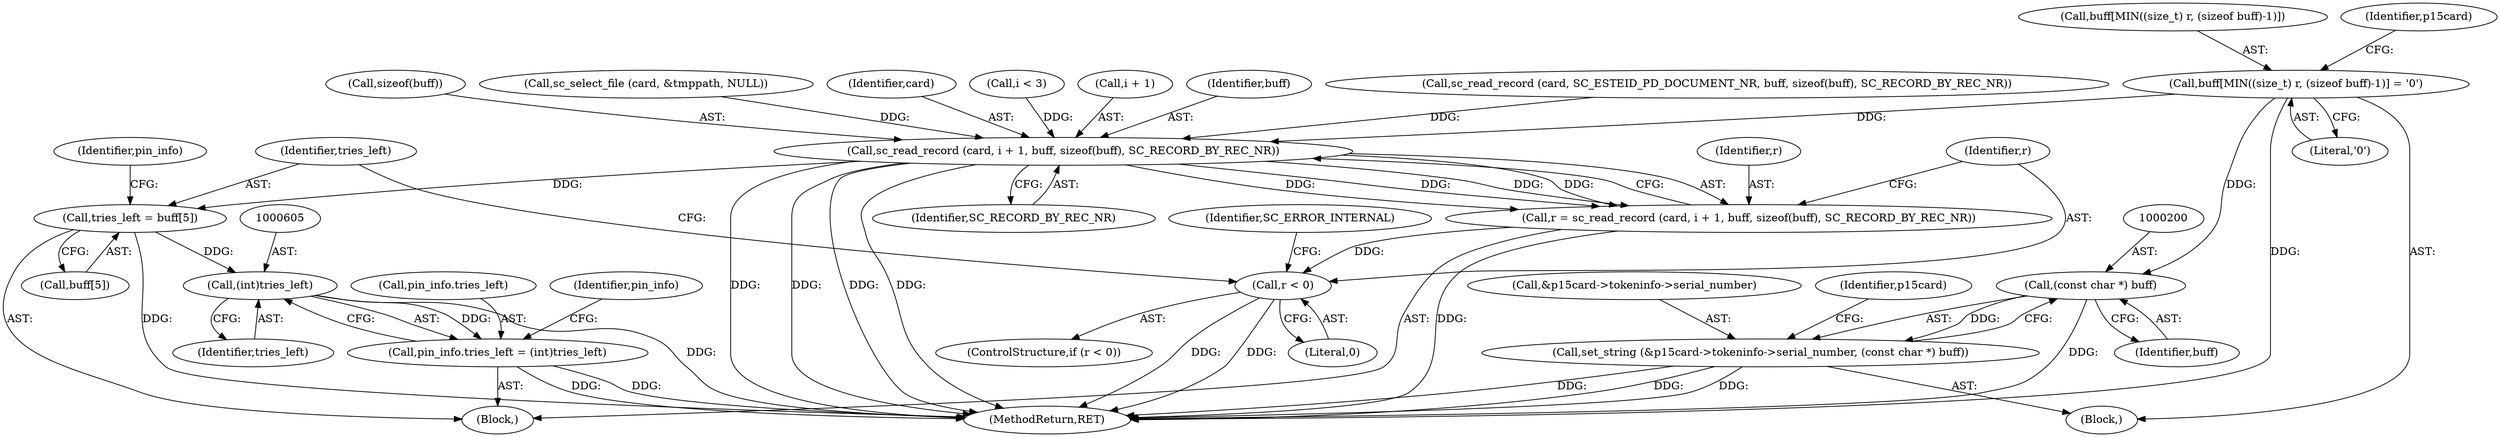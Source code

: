 digraph "0_OpenSC_360e95d45ac4123255a4c796db96337f332160ad#diff-d643a0fa169471dbf2912f4866dc49c5_4@array" {
"1000180" [label="(Call,buff[MIN((size_t) r, (sizeof buff)-1)] = '\0')"];
"1000199" [label="(Call,(const char *) buff)"];
"1000192" [label="(Call,set_string (&p15card->tokeninfo->serial_number, (const char *) buff))"];
"1000488" [label="(Call,sc_read_record (card, i + 1, buff, sizeof(buff), SC_RECORD_BY_REC_NR))"];
"1000486" [label="(Call,r = sc_read_record (card, i + 1, buff, sizeof(buff), SC_RECORD_BY_REC_NR))"];
"1000498" [label="(Call,r < 0)"];
"1000503" [label="(Call,tries_left = buff[5])"];
"1000604" [label="(Call,(int)tries_left)"];
"1000600" [label="(Call,pin_info.tries_left = (int)tries_left)"];
"1000490" [label="(Call,i + 1)"];
"1000111" [label="(Block,)"];
"1000600" [label="(Call,pin_info.tries_left = (int)tries_left)"];
"1000486" [label="(Call,r = sc_read_record (card, i + 1, buff, sizeof(buff), SC_RECORD_BY_REC_NR))"];
"1000511" [label="(Identifier,pin_info)"];
"1000493" [label="(Identifier,buff)"];
"1000192" [label="(Call,set_string (&p15card->tokeninfo->serial_number, (const char *) buff))"];
"1000496" [label="(Identifier,SC_RECORD_BY_REC_NR)"];
"1000606" [label="(Identifier,tries_left)"];
"1000191" [label="(Literal,'\0')"];
"1000500" [label="(Literal,0)"];
"1000166" [label="(Call,sc_read_record (card, SC_ESTEID_PD_DOCUMENT_NR, buff, sizeof(buff), SC_RECORD_BY_REC_NR))"];
"1000504" [label="(Identifier,tries_left)"];
"1000601" [label="(Call,pin_info.tries_left)"];
"1000834" [label="(MethodReturn,RET)"];
"1000503" [label="(Call,tries_left = buff[5])"];
"1000609" [label="(Identifier,pin_info)"];
"1000487" [label="(Identifier,r)"];
"1000201" [label="(Identifier,buff)"];
"1000193" [label="(Call,&p15card->tokeninfo->serial_number)"];
"1000494" [label="(Call,sizeof(buff))"];
"1000205" [label="(Identifier,p15card)"];
"1000435" [label="(Call,sc_select_file (card, &tmppath, NULL))"];
"1000180" [label="(Call,buff[MIN((size_t) r, (sizeof buff)-1)] = '\0')"];
"1000181" [label="(Call,buff[MIN((size_t) r, (sizeof buff)-1)])"];
"1000497" [label="(ControlStructure,if (r < 0))"];
"1000505" [label="(Call,buff[5])"];
"1000489" [label="(Identifier,card)"];
"1000196" [label="(Identifier,p15card)"];
"1000455" [label="(Block,)"];
"1000498" [label="(Call,r < 0)"];
"1000450" [label="(Call,i < 3)"];
"1000604" [label="(Call,(int)tries_left)"];
"1000488" [label="(Call,sc_read_record (card, i + 1, buff, sizeof(buff), SC_RECORD_BY_REC_NR))"];
"1000199" [label="(Call,(const char *) buff)"];
"1000502" [label="(Identifier,SC_ERROR_INTERNAL)"];
"1000499" [label="(Identifier,r)"];
"1000180" -> "1000111"  [label="AST: "];
"1000180" -> "1000191"  [label="CFG: "];
"1000181" -> "1000180"  [label="AST: "];
"1000191" -> "1000180"  [label="AST: "];
"1000196" -> "1000180"  [label="CFG: "];
"1000180" -> "1000834"  [label="DDG: "];
"1000180" -> "1000199"  [label="DDG: "];
"1000180" -> "1000488"  [label="DDG: "];
"1000199" -> "1000192"  [label="AST: "];
"1000199" -> "1000201"  [label="CFG: "];
"1000200" -> "1000199"  [label="AST: "];
"1000201" -> "1000199"  [label="AST: "];
"1000192" -> "1000199"  [label="CFG: "];
"1000199" -> "1000834"  [label="DDG: "];
"1000199" -> "1000192"  [label="DDG: "];
"1000192" -> "1000111"  [label="AST: "];
"1000193" -> "1000192"  [label="AST: "];
"1000205" -> "1000192"  [label="CFG: "];
"1000192" -> "1000834"  [label="DDG: "];
"1000192" -> "1000834"  [label="DDG: "];
"1000192" -> "1000834"  [label="DDG: "];
"1000488" -> "1000486"  [label="AST: "];
"1000488" -> "1000496"  [label="CFG: "];
"1000489" -> "1000488"  [label="AST: "];
"1000490" -> "1000488"  [label="AST: "];
"1000493" -> "1000488"  [label="AST: "];
"1000494" -> "1000488"  [label="AST: "];
"1000496" -> "1000488"  [label="AST: "];
"1000486" -> "1000488"  [label="CFG: "];
"1000488" -> "1000834"  [label="DDG: "];
"1000488" -> "1000834"  [label="DDG: "];
"1000488" -> "1000834"  [label="DDG: "];
"1000488" -> "1000834"  [label="DDG: "];
"1000488" -> "1000486"  [label="DDG: "];
"1000488" -> "1000486"  [label="DDG: "];
"1000488" -> "1000486"  [label="DDG: "];
"1000488" -> "1000486"  [label="DDG: "];
"1000435" -> "1000488"  [label="DDG: "];
"1000450" -> "1000488"  [label="DDG: "];
"1000166" -> "1000488"  [label="DDG: "];
"1000488" -> "1000503"  [label="DDG: "];
"1000486" -> "1000455"  [label="AST: "];
"1000487" -> "1000486"  [label="AST: "];
"1000499" -> "1000486"  [label="CFG: "];
"1000486" -> "1000834"  [label="DDG: "];
"1000486" -> "1000498"  [label="DDG: "];
"1000498" -> "1000497"  [label="AST: "];
"1000498" -> "1000500"  [label="CFG: "];
"1000499" -> "1000498"  [label="AST: "];
"1000500" -> "1000498"  [label="AST: "];
"1000502" -> "1000498"  [label="CFG: "];
"1000504" -> "1000498"  [label="CFG: "];
"1000498" -> "1000834"  [label="DDG: "];
"1000498" -> "1000834"  [label="DDG: "];
"1000503" -> "1000455"  [label="AST: "];
"1000503" -> "1000505"  [label="CFG: "];
"1000504" -> "1000503"  [label="AST: "];
"1000505" -> "1000503"  [label="AST: "];
"1000511" -> "1000503"  [label="CFG: "];
"1000503" -> "1000834"  [label="DDG: "];
"1000503" -> "1000604"  [label="DDG: "];
"1000604" -> "1000600"  [label="AST: "];
"1000604" -> "1000606"  [label="CFG: "];
"1000605" -> "1000604"  [label="AST: "];
"1000606" -> "1000604"  [label="AST: "];
"1000600" -> "1000604"  [label="CFG: "];
"1000604" -> "1000834"  [label="DDG: "];
"1000604" -> "1000600"  [label="DDG: "];
"1000600" -> "1000455"  [label="AST: "];
"1000601" -> "1000600"  [label="AST: "];
"1000609" -> "1000600"  [label="CFG: "];
"1000600" -> "1000834"  [label="DDG: "];
"1000600" -> "1000834"  [label="DDG: "];
}
